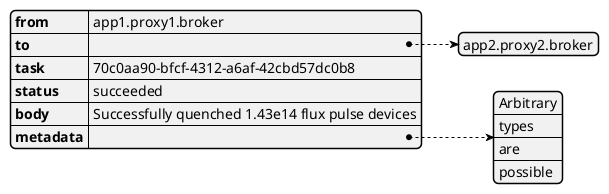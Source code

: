 @startjson
{
  "from": "app1.proxy1.broker",
  "to": [
    "app2.proxy2.broker"
  ],
  "task": "70c0aa90-bfcf-4312-a6af-42cbd57dc0b8",
  "status": "succeeded",
  "body": "Successfully quenched 1.43e14 flux pulse devices",
  "metadata": ["Arbitrary", "types", "are", "possible"]
}
@endjson
